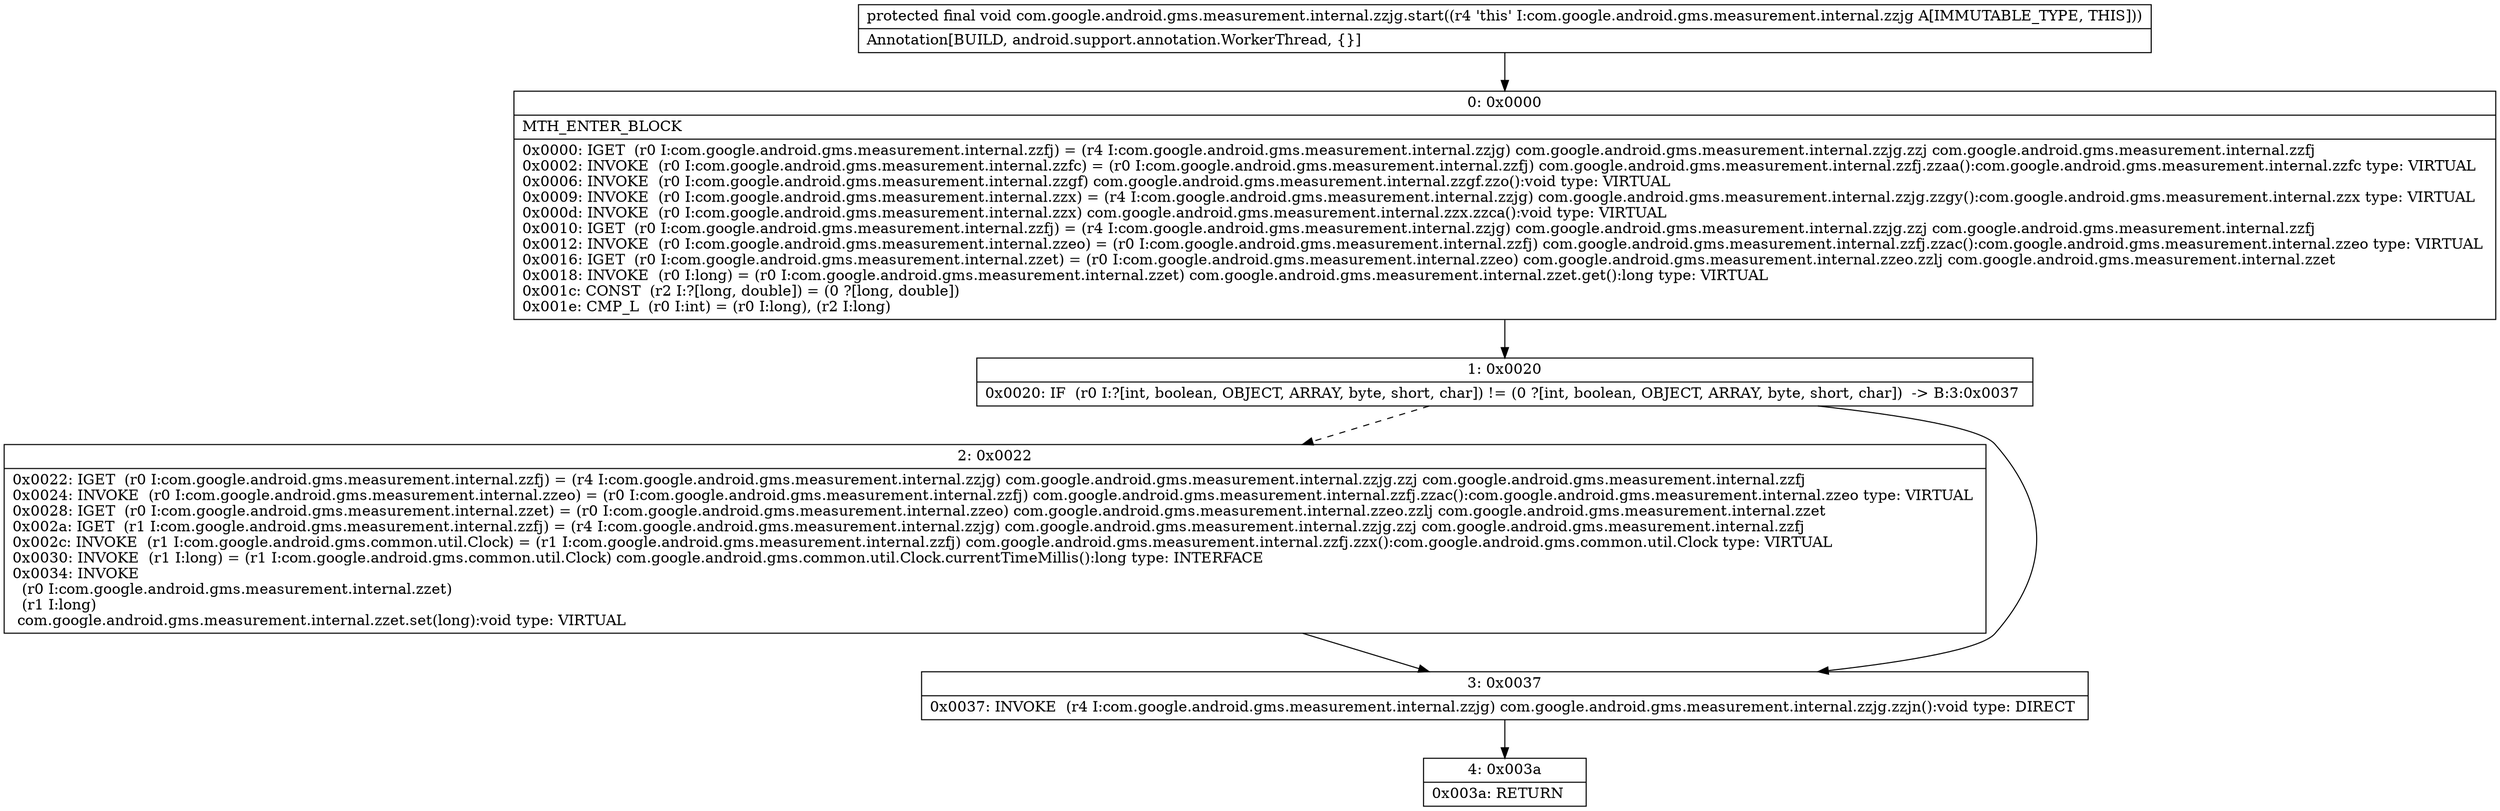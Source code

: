digraph "CFG forcom.google.android.gms.measurement.internal.zzjg.start()V" {
Node_0 [shape=record,label="{0\:\ 0x0000|MTH_ENTER_BLOCK\l|0x0000: IGET  (r0 I:com.google.android.gms.measurement.internal.zzfj) = (r4 I:com.google.android.gms.measurement.internal.zzjg) com.google.android.gms.measurement.internal.zzjg.zzj com.google.android.gms.measurement.internal.zzfj \l0x0002: INVOKE  (r0 I:com.google.android.gms.measurement.internal.zzfc) = (r0 I:com.google.android.gms.measurement.internal.zzfj) com.google.android.gms.measurement.internal.zzfj.zzaa():com.google.android.gms.measurement.internal.zzfc type: VIRTUAL \l0x0006: INVOKE  (r0 I:com.google.android.gms.measurement.internal.zzgf) com.google.android.gms.measurement.internal.zzgf.zzo():void type: VIRTUAL \l0x0009: INVOKE  (r0 I:com.google.android.gms.measurement.internal.zzx) = (r4 I:com.google.android.gms.measurement.internal.zzjg) com.google.android.gms.measurement.internal.zzjg.zzgy():com.google.android.gms.measurement.internal.zzx type: VIRTUAL \l0x000d: INVOKE  (r0 I:com.google.android.gms.measurement.internal.zzx) com.google.android.gms.measurement.internal.zzx.zzca():void type: VIRTUAL \l0x0010: IGET  (r0 I:com.google.android.gms.measurement.internal.zzfj) = (r4 I:com.google.android.gms.measurement.internal.zzjg) com.google.android.gms.measurement.internal.zzjg.zzj com.google.android.gms.measurement.internal.zzfj \l0x0012: INVOKE  (r0 I:com.google.android.gms.measurement.internal.zzeo) = (r0 I:com.google.android.gms.measurement.internal.zzfj) com.google.android.gms.measurement.internal.zzfj.zzac():com.google.android.gms.measurement.internal.zzeo type: VIRTUAL \l0x0016: IGET  (r0 I:com.google.android.gms.measurement.internal.zzet) = (r0 I:com.google.android.gms.measurement.internal.zzeo) com.google.android.gms.measurement.internal.zzeo.zzlj com.google.android.gms.measurement.internal.zzet \l0x0018: INVOKE  (r0 I:long) = (r0 I:com.google.android.gms.measurement.internal.zzet) com.google.android.gms.measurement.internal.zzet.get():long type: VIRTUAL \l0x001c: CONST  (r2 I:?[long, double]) = (0 ?[long, double]) \l0x001e: CMP_L  (r0 I:int) = (r0 I:long), (r2 I:long) \l}"];
Node_1 [shape=record,label="{1\:\ 0x0020|0x0020: IF  (r0 I:?[int, boolean, OBJECT, ARRAY, byte, short, char]) != (0 ?[int, boolean, OBJECT, ARRAY, byte, short, char])  \-\> B:3:0x0037 \l}"];
Node_2 [shape=record,label="{2\:\ 0x0022|0x0022: IGET  (r0 I:com.google.android.gms.measurement.internal.zzfj) = (r4 I:com.google.android.gms.measurement.internal.zzjg) com.google.android.gms.measurement.internal.zzjg.zzj com.google.android.gms.measurement.internal.zzfj \l0x0024: INVOKE  (r0 I:com.google.android.gms.measurement.internal.zzeo) = (r0 I:com.google.android.gms.measurement.internal.zzfj) com.google.android.gms.measurement.internal.zzfj.zzac():com.google.android.gms.measurement.internal.zzeo type: VIRTUAL \l0x0028: IGET  (r0 I:com.google.android.gms.measurement.internal.zzet) = (r0 I:com.google.android.gms.measurement.internal.zzeo) com.google.android.gms.measurement.internal.zzeo.zzlj com.google.android.gms.measurement.internal.zzet \l0x002a: IGET  (r1 I:com.google.android.gms.measurement.internal.zzfj) = (r4 I:com.google.android.gms.measurement.internal.zzjg) com.google.android.gms.measurement.internal.zzjg.zzj com.google.android.gms.measurement.internal.zzfj \l0x002c: INVOKE  (r1 I:com.google.android.gms.common.util.Clock) = (r1 I:com.google.android.gms.measurement.internal.zzfj) com.google.android.gms.measurement.internal.zzfj.zzx():com.google.android.gms.common.util.Clock type: VIRTUAL \l0x0030: INVOKE  (r1 I:long) = (r1 I:com.google.android.gms.common.util.Clock) com.google.android.gms.common.util.Clock.currentTimeMillis():long type: INTERFACE \l0x0034: INVOKE  \l  (r0 I:com.google.android.gms.measurement.internal.zzet)\l  (r1 I:long)\l com.google.android.gms.measurement.internal.zzet.set(long):void type: VIRTUAL \l}"];
Node_3 [shape=record,label="{3\:\ 0x0037|0x0037: INVOKE  (r4 I:com.google.android.gms.measurement.internal.zzjg) com.google.android.gms.measurement.internal.zzjg.zzjn():void type: DIRECT \l}"];
Node_4 [shape=record,label="{4\:\ 0x003a|0x003a: RETURN   \l}"];
MethodNode[shape=record,label="{protected final void com.google.android.gms.measurement.internal.zzjg.start((r4 'this' I:com.google.android.gms.measurement.internal.zzjg A[IMMUTABLE_TYPE, THIS]))  | Annotation[BUILD, android.support.annotation.WorkerThread, \{\}]\l}"];
MethodNode -> Node_0;
Node_0 -> Node_1;
Node_1 -> Node_2[style=dashed];
Node_1 -> Node_3;
Node_2 -> Node_3;
Node_3 -> Node_4;
}

